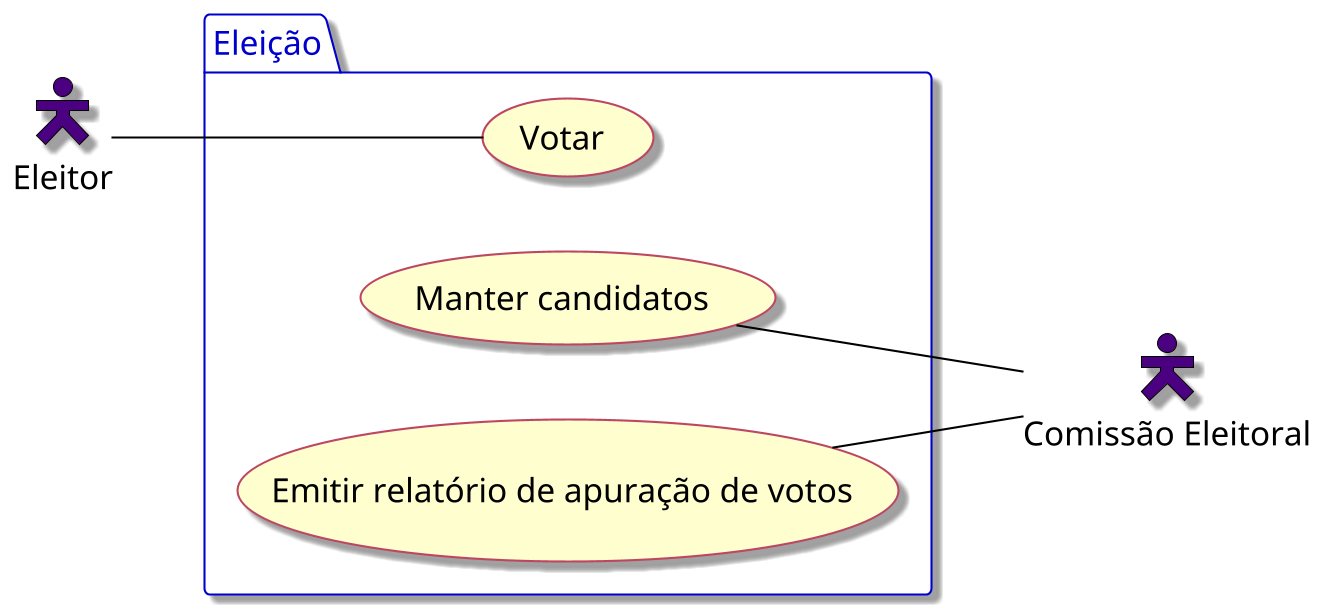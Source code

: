 @startuml Sistema de eleicao

    'Orientação dos elementos do diagrama
    left to right direction

    'Resolução do diagrama
    skinparam dpi           200

    'Aparencia dos casos de uso
    skinparam usecase {
        BackgroundColor     #fefece
        BorderColor         #bd4662
        BorderThickness     1
        FontColor           black
        FontName            Calibri
        FontSize            16
        FontStyle           normal
        Shadowing           4
    }

    'Aparencia das associações
    skinparam arrow {
        Thickness           1
        Color               black
    }

    'Aparencia dos atores
    skinparam actor {
        Style               hollow
        BackgroundColor     indigo
        BorderColor         black
        FontColor           black
        FontName            Calibri
        FontSize            16
        Shadowing           4
    }

    'Aparencia do pacote
    skinparam package {
        BackgroundColor     white
        BorderColor         mediumblue
        BorderThickness     1
        FontColor           mediumblue
        FontName            Calibri
        FontSize            16
        FontStyle           normal
        Shadowing           4
    }

    'Declaração dos atores
    actor "Eleitor" as eleitor
    actor "Comissão Eleitoral" as comissao_eleitoral

    'Declaração do pacote e dos casos de uso
    package "Eleição" {
        usecase "Votar" as votar
        usecase "Manter candidatos" as manter_candidatos
        usecase "Emitir relatório de apuração de votos" as emitir_relatorio
    }

    'Associações entre atores e casos de uso
    eleitor -- votar
    manter_candidatos -- comissao_eleitoral
    emitir_relatorio -- comissao_eleitoral

@enduml